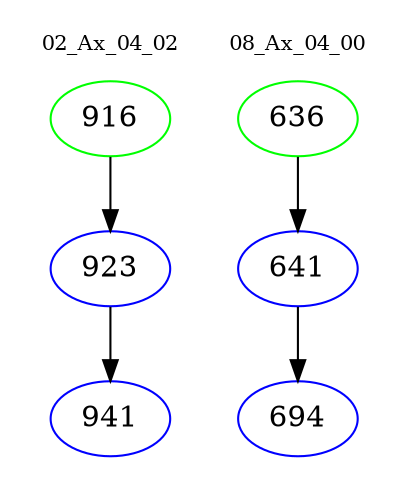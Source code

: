 digraph{
subgraph cluster_0 {
color = white
label = "02_Ax_04_02";
fontsize=10;
T0_916 [label="916", color="green"]
T0_916 -> T0_923 [color="black"]
T0_923 [label="923", color="blue"]
T0_923 -> T0_941 [color="black"]
T0_941 [label="941", color="blue"]
}
subgraph cluster_1 {
color = white
label = "08_Ax_04_00";
fontsize=10;
T1_636 [label="636", color="green"]
T1_636 -> T1_641 [color="black"]
T1_641 [label="641", color="blue"]
T1_641 -> T1_694 [color="black"]
T1_694 [label="694", color="blue"]
}
}
